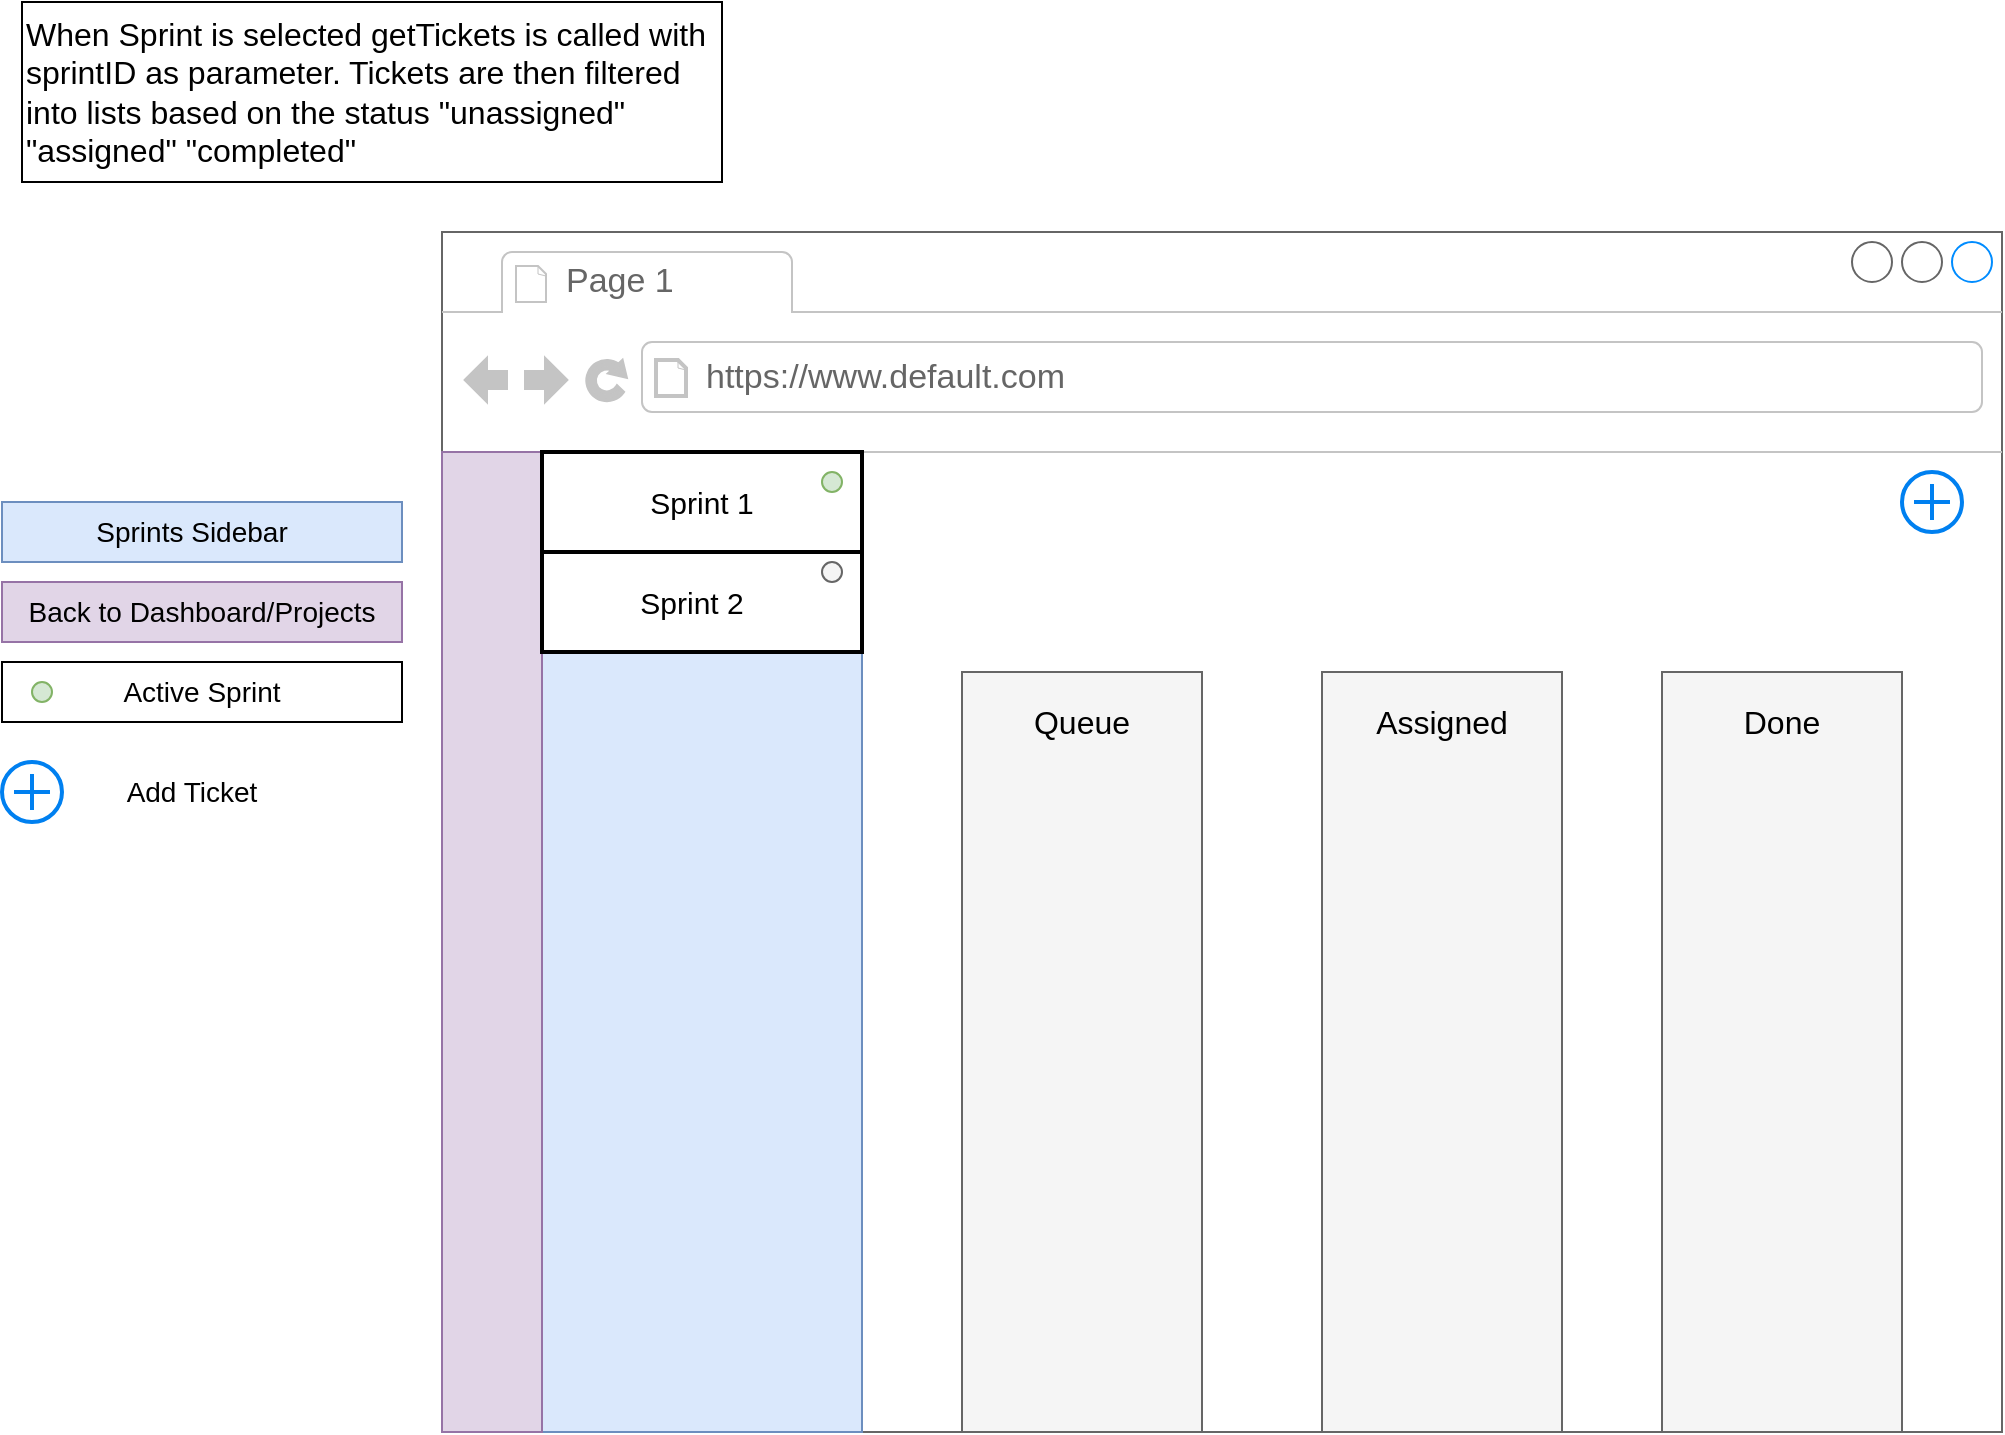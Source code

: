 <mxfile version="12.9.14" type="device"><diagram name="Page-1" id="2cc2dc42-3aac-f2a9-1cec-7a8b7cbee084"><mxGraphModel dx="1563" dy="862" grid="1" gridSize="10" guides="1" tooltips="1" connect="1" arrows="1" fold="1" page="1" pageScale="1" pageWidth="1100" pageHeight="850" background="#ffffff" math="0" shadow="0"><root><mxCell id="0"/><mxCell id="1" parent="0"/><mxCell id="7026571954dc6520-1" value="" style="strokeWidth=1;shadow=0;dashed=0;align=center;html=1;shape=mxgraph.mockup.containers.browserWindow;rSize=0;strokeColor=#666666;mainText=,;recursiveResize=0;rounded=0;labelBackgroundColor=none;fontFamily=Verdana;fontSize=12" parent="1" vertex="1"><mxGeometry x="250" y="125" width="780" height="600" as="geometry"/></mxCell><mxCell id="7026571954dc6520-2" value="Page 1" style="strokeWidth=1;shadow=0;dashed=0;align=center;html=1;shape=mxgraph.mockup.containers.anchor;fontSize=17;fontColor=#666666;align=left;" parent="7026571954dc6520-1" vertex="1"><mxGeometry x="60" y="12" width="110" height="26" as="geometry"/></mxCell><mxCell id="7026571954dc6520-3" value="https://www.default.com" style="strokeWidth=1;shadow=0;dashed=0;align=center;html=1;shape=mxgraph.mockup.containers.anchor;rSize=0;fontSize=17;fontColor=#666666;align=left;" parent="7026571954dc6520-1" vertex="1"><mxGeometry x="130" y="60" width="250" height="26" as="geometry"/></mxCell><mxCell id="lJ5CnQ_Xtu7p4TuDLEU6-1" value="" style="rounded=0;whiteSpace=wrap;html=1;fillColor=#dae8fc;strokeColor=#6c8ebf;" parent="7026571954dc6520-1" vertex="1"><mxGeometry y="110" width="210" height="490" as="geometry"/></mxCell><mxCell id="lIy9EM0N9V8_tSrj354H-5" value="" style="rounded=0;whiteSpace=wrap;html=1;strokeWidth=1;fillColor=#e1d5e7;strokeColor=#9673a6;" vertex="1" parent="7026571954dc6520-1"><mxGeometry y="110" width="50" height="490" as="geometry"/></mxCell><mxCell id="lIy9EM0N9V8_tSrj354H-6" value="&lt;span style=&quot;font-family: monospace ; font-size: 0px&quot;&gt;%3CmxGraphModel%3E%3Croot%3E%3CmxCell%20id%3D%220%22%2F%3E%3CmxCell%20id%3D%221%22%20parent%3D%220%22%2F%3E%3CmxCell%20id%3D%222%22%20value%3D%22%22%20style%3D%22rounded%3D0%3BwhiteSpace%3Dwrap%3Bhtml%3D1%3B%22%20vertex%3D%221%22%20parent%3D%221%22%3E%3CmxGeometry%20x%3D%22250%22%20y%3D%22235%22%20width%3D%22170%22%20height%3D%2250%22%20as%3D%22geometry%22%2F%3E%3C%2FmxCell%3E%3C%2Froot%3E%3C%2FmxGraphModel%3E&lt;/span&gt;&lt;span style=&quot;font-family: monospace ; font-size: 0px&quot;&gt;%3CmxGraphModel%3E%3Croot%3E%3CmxCell%20id%3D%220%22%2F%3E%3CmxCell%20id%3D%221%22%20parent%3D%220%22%2F%3E%3CmxCell%20id%3D%222%22%20value%3D%22%22%20style%3D%22rounded%3D0%3BwhiteSpace%3Dwrap%3Bhtml%3D1%3B%22%20vertex%3D%221%22%20parent%3D%221%22%3E%3CmxGeometry%20x%3D%22250%22%20y%3D%22235%22%20width%3D%22170%22%20height%3D%2250%22%20as%3D%22geometry%22%2F%3E%3C%2FmxCell%3E%3C%2Froot%3E%3C%2FmxGraphModel%3E&lt;/span&gt;" style="rounded=0;whiteSpace=wrap;html=1;strokeWidth=2;" vertex="1" parent="7026571954dc6520-1"><mxGeometry x="50" y="110" width="160" height="50" as="geometry"/></mxCell><mxCell id="lIy9EM0N9V8_tSrj354H-7" value="&lt;span style=&quot;font-family: monospace ; font-size: 0px&quot;&gt;%3CmxGraphModel%3E%3Croot%3E%3CmxCell%20id%3D%220%22%2F%3E%3CmxCell%20id%3D%221%22%20parent%3D%220%22%2F%3E%3CmxCell%20id%3D%222%22%20value%3D%22%22%20style%3D%22rounded%3D0%3BwhiteSpace%3Dwrap%3Bhtml%3D1%3B%22%20vertex%3D%221%22%20parent%3D%221%22%3E%3CmxGeometry%20x%3D%22250%22%20y%3D%22235%22%20width%3D%22170%22%20height%3D%2250%22%20as%3D%22geometry%22%2F%3E%3C%2FmxCell%3E%3C%2Froot%3E%3C%2FmxGraphModel%3E&lt;/span&gt;&lt;span style=&quot;font-family: monospace ; font-size: 0px&quot;&gt;%3CmxGraphModel%3E%3Croot%3E%3CmxCell%20id%3D%220%22%2F%3E%3CmxCell%20id%3D%221%22%20parent%3D%220%22%2F%3E%3CmxCell%20id%3D%222%22%20value%3D%22%22%20style%3D%22rounded%3D0%3BwhiteSpace%3Dwrap%3Bhtml%3D1%3B%22%20vertex%3D%221%22%20parent%3D%221%22%3E%3CmxGeometry%20x%3D%22250%22%20y%3D%22235%22%20width%3D%22170%22%20height%3D%2250%22%20as%3D%22geometry%22%2F%3E%3C%2FmxCell%3E%3C%2Froot%3E%3C%2FmxGraphModel%3E&lt;/span&gt;" style="rounded=0;whiteSpace=wrap;html=1;strokeWidth=2;" vertex="1" parent="7026571954dc6520-1"><mxGeometry x="50" y="160" width="160" height="50" as="geometry"/></mxCell><mxCell id="lIy9EM0N9V8_tSrj354H-12" value="&lt;font style=&quot;font-size: 15px&quot;&gt;Sprint 1&lt;/font&gt;" style="text;html=1;strokeColor=none;fillColor=none;align=center;verticalAlign=middle;whiteSpace=wrap;rounded=0;" vertex="1" parent="7026571954dc6520-1"><mxGeometry x="85" y="125" width="90" height="20" as="geometry"/></mxCell><mxCell id="lIy9EM0N9V8_tSrj354H-13" value="" style="ellipse;whiteSpace=wrap;html=1;aspect=fixed;strokeWidth=1;fillColor=#d5e8d4;strokeColor=#82b366;" vertex="1" parent="7026571954dc6520-1"><mxGeometry x="190" y="120" width="10" height="10" as="geometry"/></mxCell><mxCell id="lIy9EM0N9V8_tSrj354H-18" value="&lt;font style=&quot;font-size: 15px&quot;&gt;Sprint 2&lt;/font&gt;" style="text;html=1;strokeColor=none;fillColor=none;align=center;verticalAlign=middle;whiteSpace=wrap;rounded=0;" vertex="1" parent="7026571954dc6520-1"><mxGeometry x="80" y="175" width="90" height="20" as="geometry"/></mxCell><mxCell id="lIy9EM0N9V8_tSrj354H-29" value="" style="rounded=0;whiteSpace=wrap;html=1;strokeWidth=1;fillColor=#f5f5f5;strokeColor=#666666;fontColor=#333333;" vertex="1" parent="7026571954dc6520-1"><mxGeometry x="260" y="220" width="120" height="380" as="geometry"/></mxCell><mxCell id="lIy9EM0N9V8_tSrj354H-31" value="" style="rounded=0;whiteSpace=wrap;html=1;strokeWidth=1;fillColor=#f5f5f5;strokeColor=#666666;fontColor=#333333;" vertex="1" parent="7026571954dc6520-1"><mxGeometry x="440" y="220" width="120" height="380" as="geometry"/></mxCell><mxCell id="lIy9EM0N9V8_tSrj354H-30" value="" style="rounded=0;whiteSpace=wrap;html=1;strokeWidth=1;fillColor=#f5f5f5;strokeColor=#666666;fontColor=#333333;" vertex="1" parent="7026571954dc6520-1"><mxGeometry x="610" y="220" width="120" height="380" as="geometry"/></mxCell><mxCell id="lIy9EM0N9V8_tSrj354H-33" value="&lt;span style=&quot;font-size: 16px&quot;&gt;Queue&lt;/span&gt;" style="text;html=1;strokeColor=none;fillColor=none;align=center;verticalAlign=middle;whiteSpace=wrap;rounded=0;" vertex="1" parent="7026571954dc6520-1"><mxGeometry x="280" y="235" width="80" height="20" as="geometry"/></mxCell><mxCell id="lIy9EM0N9V8_tSrj354H-36" value="&lt;span style=&quot;font-size: 16px&quot;&gt;Assigned&lt;/span&gt;" style="text;html=1;strokeColor=none;fillColor=none;align=center;verticalAlign=middle;whiteSpace=wrap;rounded=0;" vertex="1" parent="7026571954dc6520-1"><mxGeometry x="455" y="235" width="90" height="20" as="geometry"/></mxCell><mxCell id="lIy9EM0N9V8_tSrj354H-35" value="&lt;span style=&quot;font-size: 16px&quot;&gt;Done&lt;/span&gt;" style="text;html=1;strokeColor=none;fillColor=none;align=center;verticalAlign=middle;whiteSpace=wrap;rounded=0;" vertex="1" parent="7026571954dc6520-1"><mxGeometry x="630" y="235" width="80" height="20" as="geometry"/></mxCell><mxCell id="lIy9EM0N9V8_tSrj354H-37" value="" style="html=1;verticalLabelPosition=bottom;align=center;labelBackgroundColor=#ffffff;verticalAlign=top;strokeWidth=2;strokeColor=#0080F0;shadow=0;dashed=0;shape=mxgraph.ios7.icons.add;" vertex="1" parent="7026571954dc6520-1"><mxGeometry x="730" y="120" width="30" height="30" as="geometry"/></mxCell><mxCell id="lIy9EM0N9V8_tSrj354H-41" value="" style="ellipse;whiteSpace=wrap;html=1;aspect=fixed;strokeWidth=1;fillColor=#f5f5f5;strokeColor=#666666;fontColor=#333333;" vertex="1" parent="7026571954dc6520-1"><mxGeometry x="190" y="165" width="10" height="10" as="geometry"/></mxCell><mxCell id="lJ5CnQ_Xtu7p4TuDLEU6-2" value="" style="rounded=0;whiteSpace=wrap;html=1;fillColor=#dae8fc;strokeColor=#6c8ebf;" parent="1" vertex="1"><mxGeometry x="30" y="260" width="200" height="30" as="geometry"/></mxCell><mxCell id="lJ5CnQ_Xtu7p4TuDLEU6-3" value="&lt;font style=&quot;font-size: 14px&quot;&gt;Sprints Sidebar&lt;/font&gt;" style="text;html=1;strokeColor=none;fillColor=none;align=center;verticalAlign=middle;whiteSpace=wrap;rounded=0;" parent="1" vertex="1"><mxGeometry x="55" y="255" width="140" height="40" as="geometry"/></mxCell><mxCell id="lJ5CnQ_Xtu7p4TuDLEU6-5" value="&lt;font face=&quot;helvetica&quot; style=&quot;font-size: 14px&quot;&gt;Back to Dashboard/Projects&lt;/font&gt;" style="rounded=0;whiteSpace=wrap;html=1;fillColor=#e1d5e7;strokeColor=#9673a6;container=1;" parent="1" vertex="1"><mxGeometry x="30" y="300" width="200" height="30" as="geometry"><mxRectangle x="30" y="300" width="210" height="20" as="alternateBounds"/></mxGeometry></mxCell><mxCell id="lIy9EM0N9V8_tSrj354H-23" value="&lt;font face=&quot;helvetica&quot; style=&quot;font-size: 14px&quot;&gt;Active Sprint&lt;/font&gt;" style="rounded=0;whiteSpace=wrap;html=1;container=1;" vertex="1" parent="1"><mxGeometry x="30" y="340" width="200" height="30" as="geometry"><mxRectangle x="30" y="340" width="110" height="20" as="alternateBounds"/></mxGeometry></mxCell><mxCell id="lIy9EM0N9V8_tSrj354H-14" value="" style="ellipse;whiteSpace=wrap;html=1;aspect=fixed;strokeWidth=1;fillColor=#d5e8d4;strokeColor=#82b366;" vertex="1" parent="lIy9EM0N9V8_tSrj354H-23"><mxGeometry x="15" y="10" width="10" height="10" as="geometry"/></mxCell><mxCell id="lIy9EM0N9V8_tSrj354H-39" value="" style="html=1;verticalLabelPosition=bottom;align=center;labelBackgroundColor=#ffffff;verticalAlign=top;strokeWidth=2;strokeColor=#0080F0;shadow=0;dashed=0;shape=mxgraph.ios7.icons.add;" vertex="1" parent="1"><mxGeometry x="30" y="390" width="30" height="30" as="geometry"/></mxCell><mxCell id="lIy9EM0N9V8_tSrj354H-40" value="&lt;font style=&quot;font-size: 14px&quot;&gt;Add Ticket&lt;/font&gt;" style="text;html=1;strokeColor=none;fillColor=none;align=center;verticalAlign=middle;whiteSpace=wrap;rounded=0;" vertex="1" parent="1"><mxGeometry x="55" y="385" width="140" height="40" as="geometry"/></mxCell><mxCell id="lIy9EM0N9V8_tSrj354H-44" value="" style="rounded=0;whiteSpace=wrap;html=1;strokeWidth=1;" vertex="1" parent="1"><mxGeometry x="40" y="10" width="350" height="90" as="geometry"/></mxCell><mxCell id="lIy9EM0N9V8_tSrj354H-45" value="&lt;div&gt;&lt;span style=&quot;font-size: 16px&quot;&gt;When Sprint is selected getTickets is called with sprintID as parameter. Tickets are then filtered into lists based on the status &quot;unassigned&quot; &quot;assigned&quot; &quot;completed&quot;&lt;/span&gt;&lt;/div&gt;" style="text;html=1;strokeColor=none;fillColor=none;align=left;verticalAlign=middle;whiteSpace=wrap;rounded=0;" vertex="1" parent="1"><mxGeometry x="40" y="10" width="350" height="90" as="geometry"/></mxCell></root></mxGraphModel></diagram></mxfile>